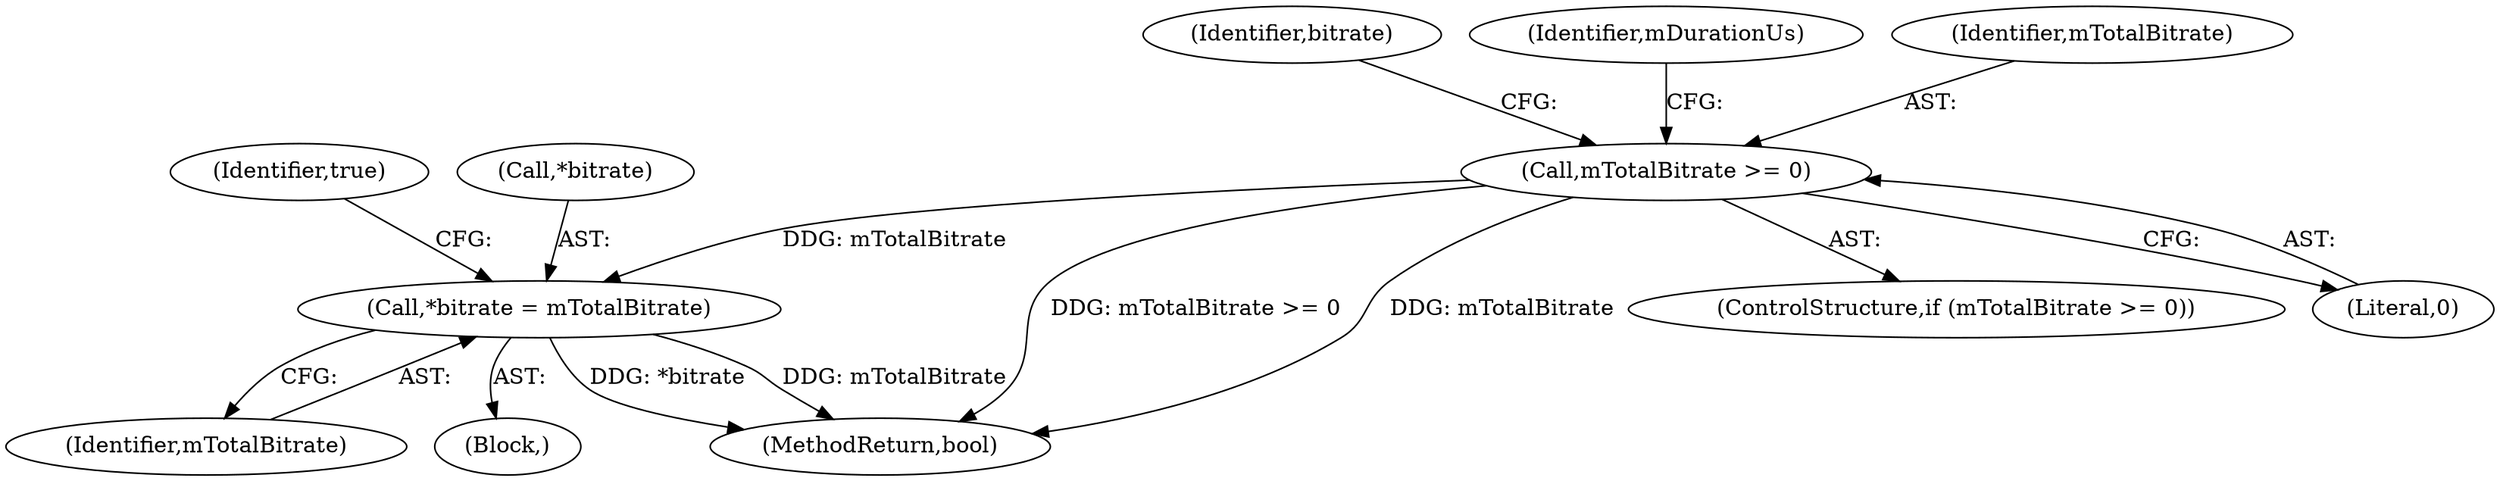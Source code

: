 digraph "0_Android_36b04932bb93cc3269279282686b439a17a89920_0@pointer" {
"1000109" [label="(Call,*bitrate = mTotalBitrate)"];
"1000105" [label="(Call,mTotalBitrate >= 0)"];
"1000111" [label="(Identifier,bitrate)"];
"1000119" [label="(Identifier,mDurationUs)"];
"1000114" [label="(Identifier,true)"];
"1000112" [label="(Identifier,mTotalBitrate)"];
"1000108" [label="(Block,)"];
"1000134" [label="(MethodReturn,bool)"];
"1000105" [label="(Call,mTotalBitrate >= 0)"];
"1000104" [label="(ControlStructure,if (mTotalBitrate >= 0))"];
"1000106" [label="(Identifier,mTotalBitrate)"];
"1000109" [label="(Call,*bitrate = mTotalBitrate)"];
"1000107" [label="(Literal,0)"];
"1000110" [label="(Call,*bitrate)"];
"1000109" -> "1000108"  [label="AST: "];
"1000109" -> "1000112"  [label="CFG: "];
"1000110" -> "1000109"  [label="AST: "];
"1000112" -> "1000109"  [label="AST: "];
"1000114" -> "1000109"  [label="CFG: "];
"1000109" -> "1000134"  [label="DDG: *bitrate"];
"1000109" -> "1000134"  [label="DDG: mTotalBitrate"];
"1000105" -> "1000109"  [label="DDG: mTotalBitrate"];
"1000105" -> "1000104"  [label="AST: "];
"1000105" -> "1000107"  [label="CFG: "];
"1000106" -> "1000105"  [label="AST: "];
"1000107" -> "1000105"  [label="AST: "];
"1000111" -> "1000105"  [label="CFG: "];
"1000119" -> "1000105"  [label="CFG: "];
"1000105" -> "1000134"  [label="DDG: mTotalBitrate >= 0"];
"1000105" -> "1000134"  [label="DDG: mTotalBitrate"];
}
